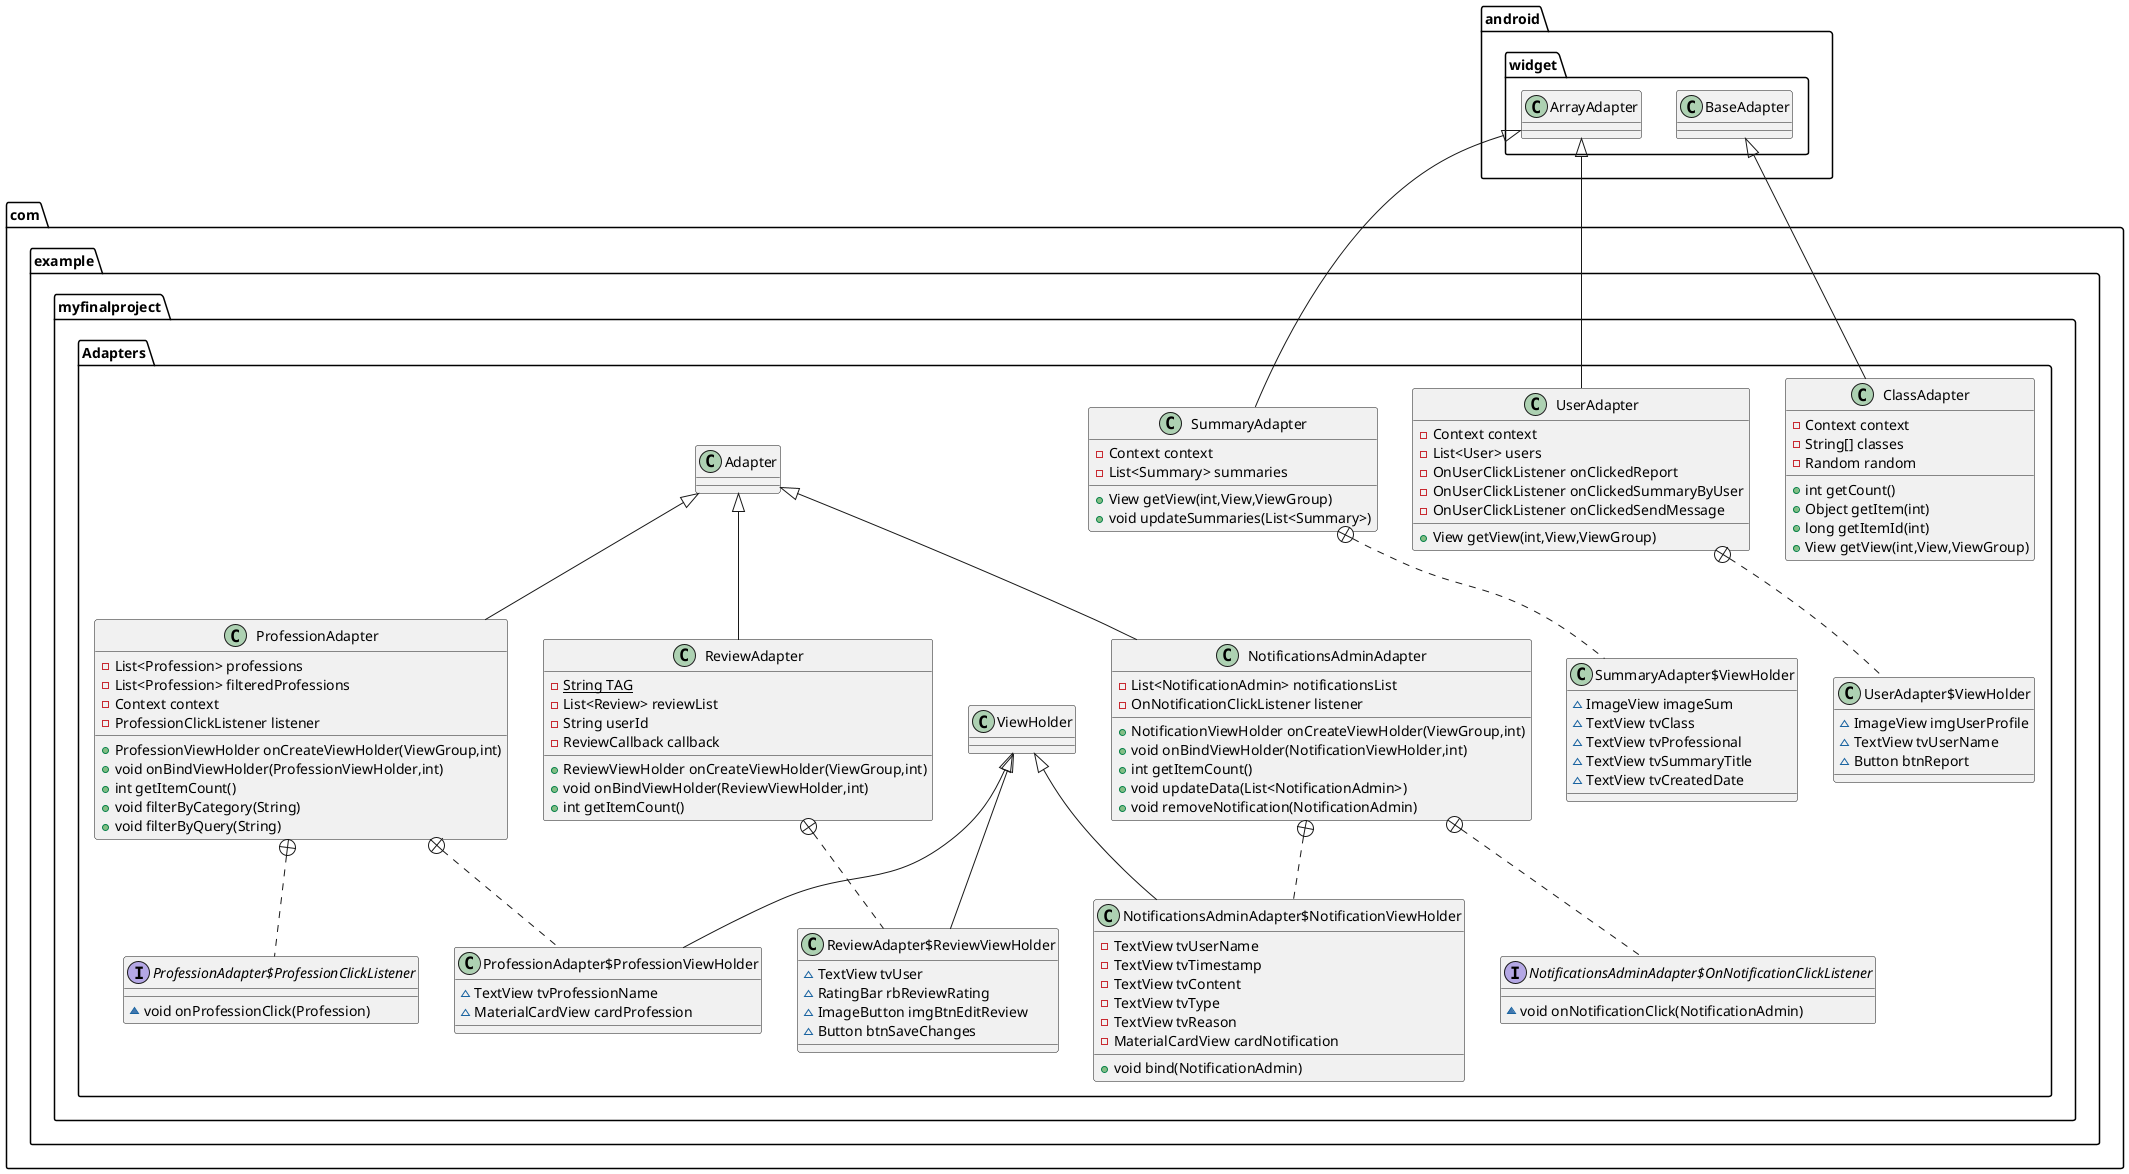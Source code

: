 @startuml
class com.example.myfinalproject.Adapters.ClassAdapter {
- Context context
- String[] classes
- Random random
+ int getCount()
+ Object getItem(int)
+ long getItemId(int)
+ View getView(int,View,ViewGroup)
}


class com.example.myfinalproject.Adapters.UserAdapter {
- Context context
- List<User> users
- OnUserClickListener onClickedReport
- OnUserClickListener onClickedSummaryByUser
- OnUserClickListener onClickedSendMessage
+ View getView(int,View,ViewGroup)
}


class com.example.myfinalproject.Adapters.UserAdapter$ViewHolder {
~ ImageView imgUserProfile
~ TextView tvUserName
~ Button btnReport
}

class com.example.myfinalproject.Adapters.ProfessionAdapter {
- List<Profession> professions
- List<Profession> filteredProfessions
- Context context
- ProfessionClickListener listener
+ ProfessionViewHolder onCreateViewHolder(ViewGroup,int)
+ void onBindViewHolder(ProfessionViewHolder,int)
+ int getItemCount()
+ void filterByCategory(String)
+ void filterByQuery(String)
}


class com.example.myfinalproject.Adapters.ProfessionAdapter$ProfessionViewHolder {
~ TextView tvProfessionName
~ MaterialCardView cardProfession
}

interface com.example.myfinalproject.Adapters.ProfessionAdapter$ProfessionClickListener {
~ void onProfessionClick(Profession)
}

class com.example.myfinalproject.Adapters.NotificationsAdminAdapter {
- List<NotificationAdmin> notificationsList
- OnNotificationClickListener listener
+ NotificationViewHolder onCreateViewHolder(ViewGroup,int)
+ void onBindViewHolder(NotificationViewHolder,int)
+ int getItemCount()
+ void updateData(List<NotificationAdmin>)
+ void removeNotification(NotificationAdmin)
}


interface com.example.myfinalproject.Adapters.NotificationsAdminAdapter$OnNotificationClickListener {
~ void onNotificationClick(NotificationAdmin)
}

class com.example.myfinalproject.Adapters.NotificationsAdminAdapter$NotificationViewHolder {
- TextView tvUserName
- TextView tvTimestamp
- TextView tvContent
- TextView tvType
- TextView tvReason
- MaterialCardView cardNotification
+ void bind(NotificationAdmin)
}


class com.example.myfinalproject.Adapters.ReviewAdapter {
- {static} String TAG
- List<Review> reviewList
- String userId
- ReviewCallback callback
+ ReviewViewHolder onCreateViewHolder(ViewGroup,int)
+ void onBindViewHolder(ReviewViewHolder,int)
+ int getItemCount()
}


class com.example.myfinalproject.Adapters.ReviewAdapter$ReviewViewHolder {
~ TextView tvUser
~ RatingBar rbReviewRating
~ ImageButton imgBtnEditReview
~ Button btnSaveChanges
}

class com.example.myfinalproject.Adapters.SummaryAdapter {
- Context context
- List<Summary> summaries
+ View getView(int,View,ViewGroup)
+ void updateSummaries(List<Summary>)
}


class com.example.myfinalproject.Adapters.SummaryAdapter$ViewHolder {
~ ImageView imageSum
~ TextView tvClass
~ TextView tvProfessional
~ TextView tvSummaryTitle
~ TextView tvCreatedDate
}



android.widget.BaseAdapter <|-- com.example.myfinalproject.Adapters.ClassAdapter
android.widget.ArrayAdapter <|-- com.example.myfinalproject.Adapters.UserAdapter
com.example.myfinalproject.Adapters.UserAdapter +.. com.example.myfinalproject.Adapters.UserAdapter$ViewHolder
com.example.myfinalproject.Adapters.Adapter <|-- com.example.myfinalproject.Adapters.ProfessionAdapter
com.example.myfinalproject.Adapters.ProfessionAdapter +.. com.example.myfinalproject.Adapters.ProfessionAdapter$ProfessionViewHolder
com.example.myfinalproject.Adapters.ViewHolder <|-- com.example.myfinalproject.Adapters.ProfessionAdapter$ProfessionViewHolder
com.example.myfinalproject.Adapters.ProfessionAdapter +.. com.example.myfinalproject.Adapters.ProfessionAdapter$ProfessionClickListener
com.example.myfinalproject.Adapters.Adapter <|-- com.example.myfinalproject.Adapters.NotificationsAdminAdapter
com.example.myfinalproject.Adapters.NotificationsAdminAdapter +.. com.example.myfinalproject.Adapters.NotificationsAdminAdapter$OnNotificationClickListener
com.example.myfinalproject.Adapters.NotificationsAdminAdapter +.. com.example.myfinalproject.Adapters.NotificationsAdminAdapter$NotificationViewHolder
com.example.myfinalproject.Adapters.ViewHolder <|-- com.example.myfinalproject.Adapters.NotificationsAdminAdapter$NotificationViewHolder
com.example.myfinalproject.Adapters.Adapter <|-- com.example.myfinalproject.Adapters.ReviewAdapter
com.example.myfinalproject.Adapters.ReviewAdapter +.. com.example.myfinalproject.Adapters.ReviewAdapter$ReviewViewHolder
com.example.myfinalproject.Adapters.ViewHolder <|-- com.example.myfinalproject.Adapters.ReviewAdapter$ReviewViewHolder
android.widget.ArrayAdapter <|-- com.example.myfinalproject.Adapters.SummaryAdapter
com.example.myfinalproject.Adapters.SummaryAdapter +.. com.example.myfinalproject.Adapters.SummaryAdapter$ViewHolder
@enduml